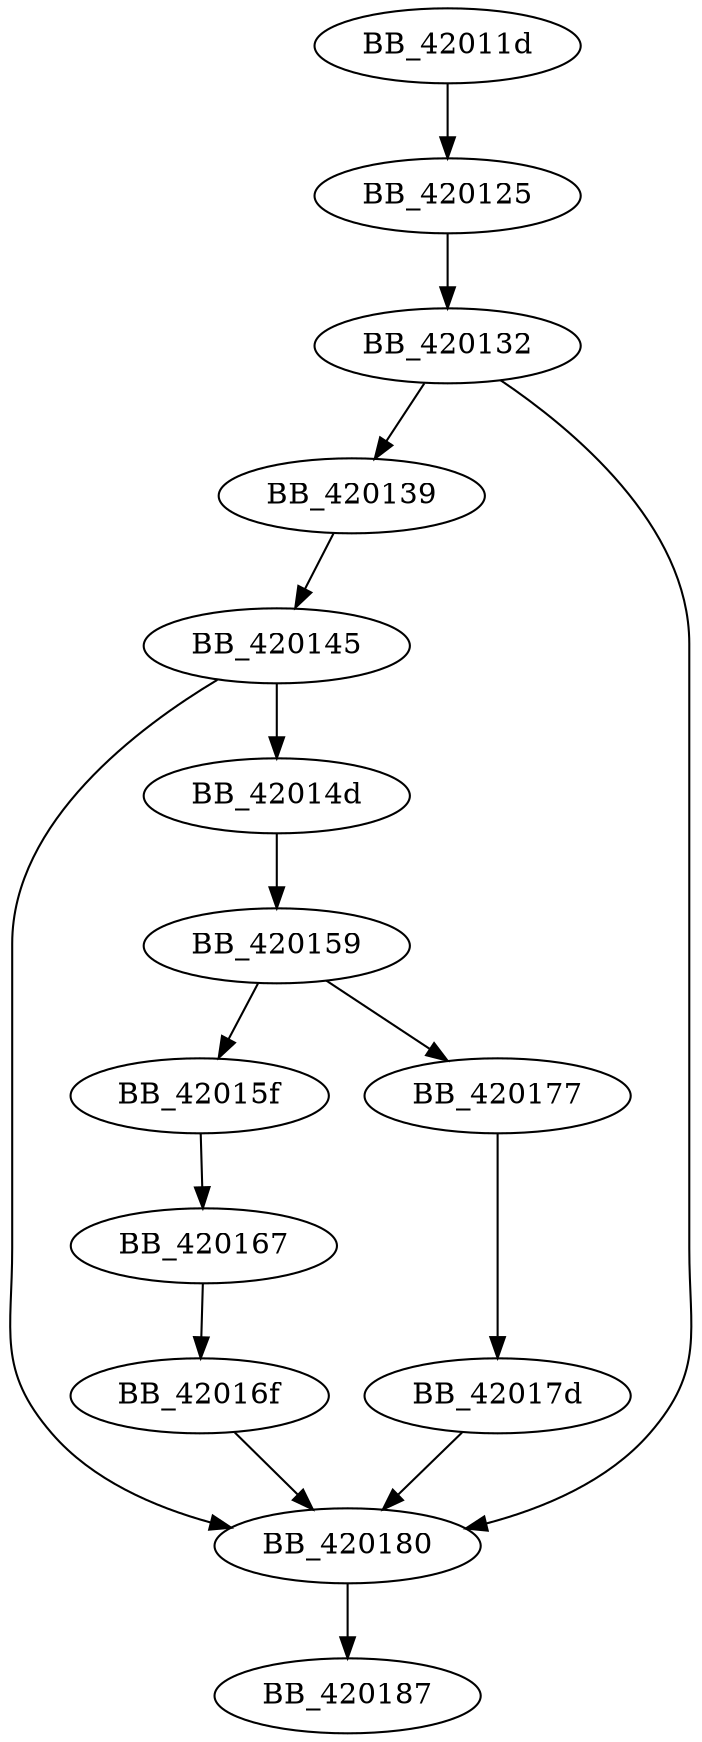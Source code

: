 DiGraph __getptd_noexit{
BB_42011d->BB_420125
BB_420125->BB_420132
BB_420132->BB_420139
BB_420132->BB_420180
BB_420139->BB_420145
BB_420145->BB_42014d
BB_420145->BB_420180
BB_42014d->BB_420159
BB_420159->BB_42015f
BB_420159->BB_420177
BB_42015f->BB_420167
BB_420167->BB_42016f
BB_42016f->BB_420180
BB_420177->BB_42017d
BB_42017d->BB_420180
BB_420180->BB_420187
}
